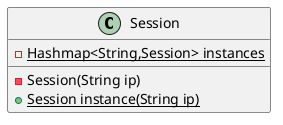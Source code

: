 @startuml ex_2_5
class Session {
    -{static} Hashmap<String,Session> instances
    - Session(String ip)
    +{static} Session instance(String ip)
}
@enduml